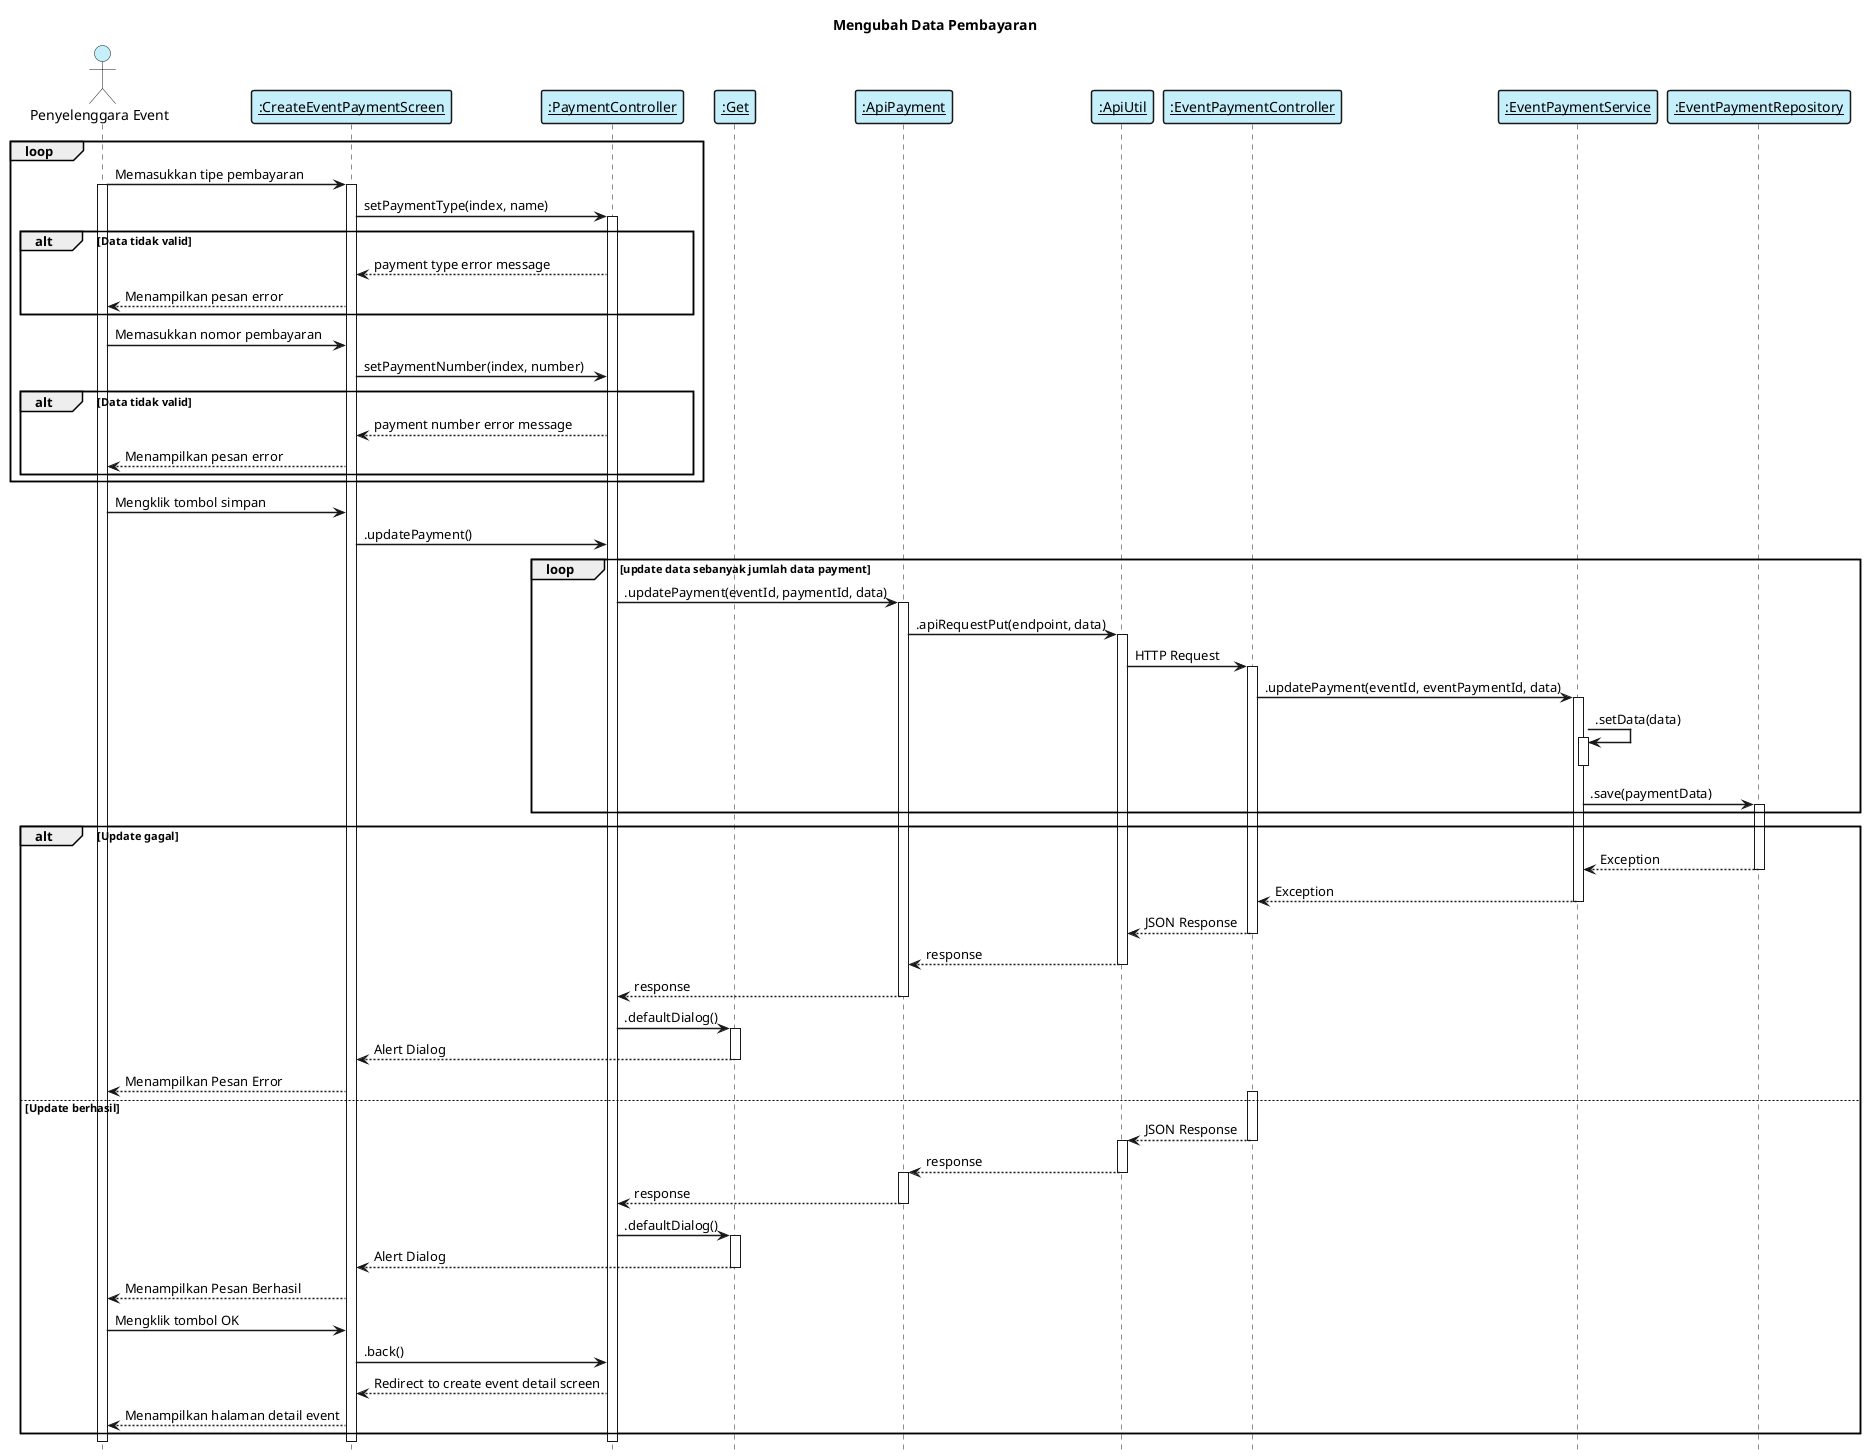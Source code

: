 @startuml edit data pembayaran

    title "Mengubah Data Pembayaran"
    hide footbox
    skinparam shadowing false
    skinparam sequence {    
        ArrowThickness 1.5
        ActorFontName Century Gothic
        ActorBackgroundColor  #C6EFFC
        ArrowFontName Century Gothic
        ParticipantBorderThickness 1.5
        ParticipantBackgroundColor #C6EFFC
    }

    actor "Penyelenggara Event" as eo
    participant "__:CreateEventPaymentScreen__" as viewPayment
    participant "__:PaymentController__" as controllerPayment
    participant "__:Get__" as libGet
    participant "__:ApiPayment__" as apiPayment
    participant "__:ApiUtil__" as apiUtil
    participant "__:EventPaymentController__" as controllerPaymentBackend
    participant "__:EventPaymentService__" as servicePayment
    participant "__:EventPaymentRepository__" as repositoryPayment
    
    loop
        eo -> viewPayment: Memasukkan tipe pembayaran
        activate eo
        activate viewPayment
        viewPayment -> controllerPayment: setPaymentType(index, name)
        activate controllerPayment
        alt Data tidak valid
            controllerPayment --> viewPayment: payment type error message
            viewPayment --> eo: Menampilkan pesan error
        end

        eo -> viewPayment: Memasukkan nomor pembayaran
        viewPayment -> controllerPayment: setPaymentNumber(index, number)
        alt Data tidak valid
            controllerPayment --> viewPayment: payment number error message
            viewPayment --> eo: Menampilkan pesan error
        end
    end

    eo -> viewPayment : Mengklik tombol simpan
    viewPayment -> controllerPayment: .updatePayment()

    loop update data sebanyak jumlah data payment
        controllerPayment -> apiPayment: .updatePayment(eventId, paymentId, data)
        activate apiPayment
        apiPayment -> apiUtil: .apiRequestPut(endpoint, data)
        activate apiUtil
        apiUtil -> controllerPaymentBackend: HTTP Request
        activate controllerPaymentBackend
        controllerPaymentBackend -> servicePayment: .updatePayment(eventId, eventPaymentId, data)
        activate servicePayment
        servicePayment -> servicePayment: .setData(data)
        activate servicePayment
        deactivate servicePayment
        servicePayment -> repositoryPayment: .save(paymentData)
        activate repositoryPayment
    end

     alt Update gagal
            repositoryPayment --> servicePayment: Exception
            deactivate 
            servicePayment --> controllerPaymentBackend: Exception
            deactivate 
            controllerPaymentBackend --> apiUtil: JSON Response
            deactivate 
            apiUtil --> apiPayment: response 
            deactivate 
            apiPayment --> controllerPayment: response 
            deactivate 
            controllerPayment -> libGet: .defaultDialog()
            activate libGet
            libGet --> viewPayment: Alert Dialog
            deactivate libGet
            viewPayment --> eo: Menampilkan Pesan Error
        else Update berhasil
            activate controllerPaymentBackend
            controllerPaymentBackend --> apiUtil: JSON Response
            deactivate controllerPaymentBackend
            activate apiUtil
            apiUtil --> apiPayment: response
            deactivate apiUtil
            activate apiPayment
            apiPayment --> controllerPayment: response
            deactivate apiPayment
            controllerPayment -> libGet: .defaultDialog()
            activate libGet
            libGet --> viewPayment: Alert Dialog
            deactivate libGet
            viewPayment --> eo: Menampilkan Pesan Berhasil
            eo -> viewPayment: Mengklik tombol OK
           
            viewPayment -> controllerPayment: .back()
            controllerPayment --> viewPayment: Redirect to create event detail screen
            viewPayment --> eo: Menampilkan halaman detail event

        end

@enduml